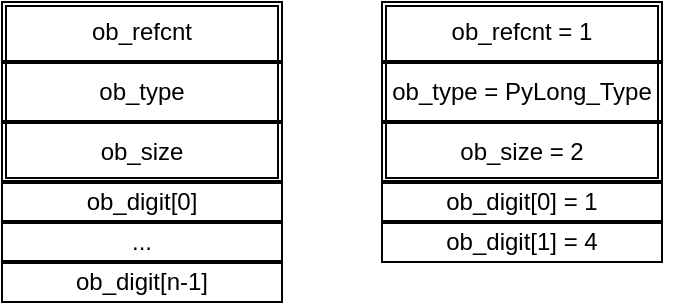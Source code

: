 <mxfile version="14.5.3" type="github">
  <diagram id="IiMWh1EoCvpWrdrvnsp-" name="Page-1">
    <mxGraphModel dx="792" dy="465" grid="1" gridSize="10" guides="1" tooltips="1" connect="1" arrows="1" fold="1" page="1" pageScale="1" pageWidth="827" pageHeight="1169" math="0" shadow="0">
      <root>
        <mxCell id="0" />
        <mxCell id="1" parent="0" />
        <mxCell id="vGu_fYnAhHYqY9MODizF-16" value="" style="rounded=0;whiteSpace=wrap;html=1;" vertex="1" parent="1">
          <mxGeometry x="220" y="20" width="140" height="130" as="geometry" />
        </mxCell>
        <mxCell id="vGu_fYnAhHYqY9MODizF-18" value="" style="shape=ext;double=1;rounded=0;whiteSpace=wrap;html=1;" vertex="1" parent="1">
          <mxGeometry x="220" y="20" width="140" height="90" as="geometry" />
        </mxCell>
        <mxCell id="vGu_fYnAhHYqY9MODizF-19" value="" style="line;strokeWidth=2;html=1;" vertex="1" parent="1">
          <mxGeometry x="220" y="45" width="140" height="10" as="geometry" />
        </mxCell>
        <mxCell id="vGu_fYnAhHYqY9MODizF-20" value="ob_refcnt = 1" style="text;html=1;strokeColor=none;fillColor=none;align=center;verticalAlign=middle;whiteSpace=wrap;rounded=0;" vertex="1" parent="1">
          <mxGeometry x="250" y="25" width="80" height="20" as="geometry" />
        </mxCell>
        <mxCell id="vGu_fYnAhHYqY9MODizF-21" value="" style="line;strokeWidth=2;html=1;" vertex="1" parent="1">
          <mxGeometry x="220" y="75" width="140" height="10" as="geometry" />
        </mxCell>
        <mxCell id="vGu_fYnAhHYqY9MODizF-22" value="ob_type =&amp;nbsp;PyLong_Type" style="text;html=1;strokeColor=none;fillColor=none;align=center;verticalAlign=middle;whiteSpace=wrap;rounded=0;" vertex="1" parent="1">
          <mxGeometry x="210" y="55" width="160" height="20" as="geometry" />
        </mxCell>
        <mxCell id="vGu_fYnAhHYqY9MODizF-23" value="ob_size = 2" style="text;html=1;strokeColor=none;fillColor=none;align=center;verticalAlign=middle;whiteSpace=wrap;rounded=0;" vertex="1" parent="1">
          <mxGeometry x="250" y="85" width="80" height="20" as="geometry" />
        </mxCell>
        <mxCell id="vGu_fYnAhHYqY9MODizF-24" value="ob_digit[0] = 1" style="text;html=1;strokeColor=none;fillColor=none;align=center;verticalAlign=middle;whiteSpace=wrap;rounded=0;" vertex="1" parent="1">
          <mxGeometry x="245" y="110" width="90" height="20" as="geometry" />
        </mxCell>
        <mxCell id="vGu_fYnAhHYqY9MODizF-25" value="" style="line;strokeWidth=2;html=1;" vertex="1" parent="1">
          <mxGeometry x="220" y="105" width="140" height="10" as="geometry" />
        </mxCell>
        <mxCell id="vGu_fYnAhHYqY9MODizF-26" value="" style="line;strokeWidth=2;html=1;" vertex="1" parent="1">
          <mxGeometry x="220" y="125" width="140" height="10" as="geometry" />
        </mxCell>
        <mxCell id="vGu_fYnAhHYqY9MODizF-36" value="" style="rounded=0;whiteSpace=wrap;html=1;" vertex="1" parent="1">
          <mxGeometry x="30" y="20" width="140" height="150" as="geometry" />
        </mxCell>
        <mxCell id="vGu_fYnAhHYqY9MODizF-37" value="" style="shape=ext;double=1;rounded=0;whiteSpace=wrap;html=1;" vertex="1" parent="1">
          <mxGeometry x="30" y="20" width="140" height="90" as="geometry" />
        </mxCell>
        <mxCell id="vGu_fYnAhHYqY9MODizF-38" value="" style="line;strokeWidth=2;html=1;" vertex="1" parent="1">
          <mxGeometry x="30" y="45" width="140" height="10" as="geometry" />
        </mxCell>
        <mxCell id="vGu_fYnAhHYqY9MODizF-39" value="ob_refcnt" style="text;html=1;strokeColor=none;fillColor=none;align=center;verticalAlign=middle;whiteSpace=wrap;rounded=0;" vertex="1" parent="1">
          <mxGeometry x="80" y="25" width="40" height="20" as="geometry" />
        </mxCell>
        <mxCell id="vGu_fYnAhHYqY9MODizF-40" value="" style="line;strokeWidth=2;html=1;" vertex="1" parent="1">
          <mxGeometry x="30" y="75" width="140" height="10" as="geometry" />
        </mxCell>
        <mxCell id="vGu_fYnAhHYqY9MODizF-41" value="ob_type" style="text;html=1;strokeColor=none;fillColor=none;align=center;verticalAlign=middle;whiteSpace=wrap;rounded=0;" vertex="1" parent="1">
          <mxGeometry x="80" y="55" width="40" height="20" as="geometry" />
        </mxCell>
        <mxCell id="vGu_fYnAhHYqY9MODizF-42" value="ob_size" style="text;html=1;strokeColor=none;fillColor=none;align=center;verticalAlign=middle;whiteSpace=wrap;rounded=0;" vertex="1" parent="1">
          <mxGeometry x="80" y="85" width="40" height="20" as="geometry" />
        </mxCell>
        <mxCell id="vGu_fYnAhHYqY9MODizF-43" value="ob_digit[0]" style="text;html=1;strokeColor=none;fillColor=none;align=center;verticalAlign=middle;whiteSpace=wrap;rounded=0;" vertex="1" parent="1">
          <mxGeometry x="80" y="110" width="40" height="20" as="geometry" />
        </mxCell>
        <mxCell id="vGu_fYnAhHYqY9MODizF-44" value="" style="line;strokeWidth=2;html=1;" vertex="1" parent="1">
          <mxGeometry x="30" y="105" width="140" height="10" as="geometry" />
        </mxCell>
        <mxCell id="vGu_fYnAhHYqY9MODizF-45" value="" style="line;strokeWidth=2;html=1;" vertex="1" parent="1">
          <mxGeometry x="30" y="125" width="140" height="10" as="geometry" />
        </mxCell>
        <mxCell id="vGu_fYnAhHYqY9MODizF-46" value="..." style="text;html=1;strokeColor=none;fillColor=none;align=center;verticalAlign=middle;whiteSpace=wrap;rounded=0;" vertex="1" parent="1">
          <mxGeometry x="80" y="130" width="40" height="20" as="geometry" />
        </mxCell>
        <mxCell id="vGu_fYnAhHYqY9MODizF-47" value="" style="line;strokeWidth=2;html=1;" vertex="1" parent="1">
          <mxGeometry x="30" y="145" width="140" height="10" as="geometry" />
        </mxCell>
        <mxCell id="vGu_fYnAhHYqY9MODizF-48" value="ob_digit[n-1]" style="text;html=1;strokeColor=none;fillColor=none;align=center;verticalAlign=middle;whiteSpace=wrap;rounded=0;" vertex="1" parent="1">
          <mxGeometry x="60" y="150" width="80" height="20" as="geometry" />
        </mxCell>
        <mxCell id="vGu_fYnAhHYqY9MODizF-49" value="ob_digit[1] = 4" style="text;html=1;strokeColor=none;fillColor=none;align=center;verticalAlign=middle;whiteSpace=wrap;rounded=0;" vertex="1" parent="1">
          <mxGeometry x="245" y="130" width="90" height="20" as="geometry" />
        </mxCell>
      </root>
    </mxGraphModel>
  </diagram>
</mxfile>
